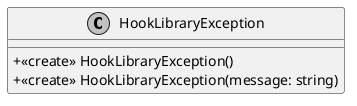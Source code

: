 @startuml
skinparam monochrome true
skinparam classAttributeIconSize 0
!startsub default
class HookLibraryException {
    + <<create>> HookLibraryException()
    + <<create>> HookLibraryException(message: string)
}
!endsub
@enduml
